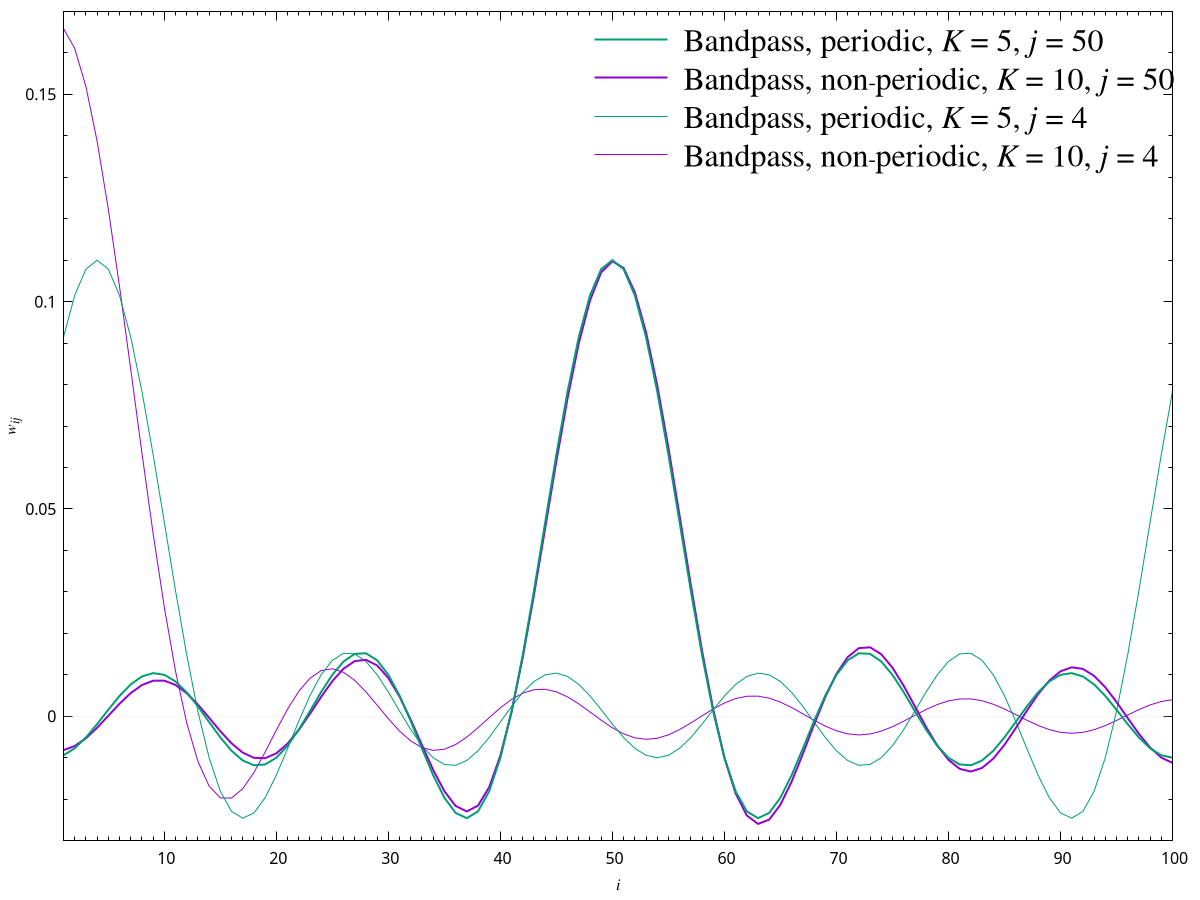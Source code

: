 #!/usr/bin/env gnuplot



# window kernel function and updating matrix
# for the bandpass updating schemes


set encoding cp1250 # make the minus sign longer
set terminal push
# dl 3 make dashed line longer
set terminal postscript eps enhanced font "Times, 24"
set output "sinc.eps"
set multiplot


dx = 0.01
dy = 0.05

ssr(l, K, N) = (l == 0 ? (2*K+1.)/N : sin((2*K+1)*l*pi/N)/N/sin(l*pi/N));

wij_np(i, j, K, n) = ssr(i - j, K, 2*n) + ssr(i + j - 1, K, 2*n)
wij_pr(i, j, K, n) = ssr(i - j, K, n)

# bottom panel
set size 1, 1
set origin 0, 0

set tmargin 0.5
set lmargin 7

set xtics offset 0, 0.2
set mxtics 10
set xlabel "{/Times-Italic i}" offset 0, 0.5

set ytics 0.05 offset 0.2, 0
set mytics 5
set ylabel "{/Times-Italic w}_{/Times-Italic ij}" offset 2, 0

set key right top Left reverse invert spacing 1.2 width -8 font "Times, 24"

n = 100
plot [1:n][-0.03:0.17] \
    0 lt 1 lw 0.1 lc rgb "#cccccc" notitle, \
    wij_np(x, 4,   10, n) lt 1 lw 1.0 t "Bandpass, non{/*0.7 -}periodic, {/Times-Italic K} = 10, {/Times-Italic j} = 4", \
    wij_pr(x, 4,   5,  n) lt 2 lw 1.0 t "Bandpass, periodic, {/Times-Italic K} = 5, {/Times-Italic j} = 4", \
    wij_np(x, n/2, 10, n) lt 1 lw 2.0 t "Bandpass, non{/*0.7 -}periodic, {/Times-Italic K} = 10, {/Times-Italic j} = 50", \
    wij_pr(x, n/2, 5,  n) lt 2 lw 2.0 t "Bandpass, periodic, {/Times-Italic K} = 5, {/Times-Italic j} = 50"

unset xlabel
unset ylabel

unset multiplot
unset output
set terminal pop
reset
